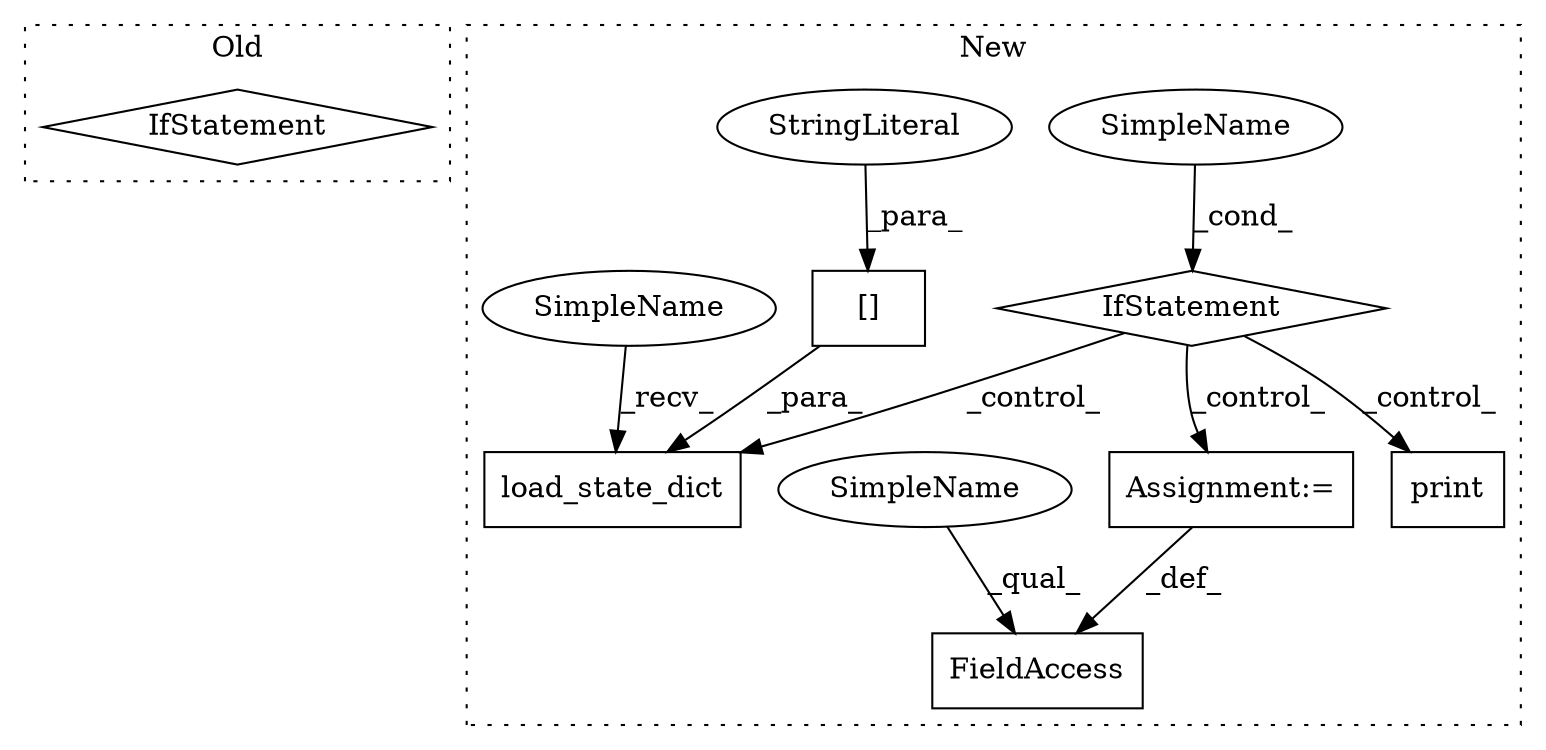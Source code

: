 digraph G {
subgraph cluster0 {
1 [label="IfStatement" a="25" s="5011,5027" l="4,2" shape="diamond"];
label = "Old";
style="dotted";
}
subgraph cluster1 {
2 [label="load_state_dict" a="32" s="6078,6116" l="16,1" shape="box"];
3 [label="IfStatement" a="25" s="5011,5027" l="4,2" shape="diamond"];
4 [label="SimpleName" a="42" s="" l="" shape="ellipse"];
5 [label="Assignment:=" a="7" s="6180" l="1" shape="box"];
6 [label="[]" a="2" s="6094,6115" l="9,1" shape="box"];
7 [label="FieldAccess" a="22" s="6164" l="16" shape="box"];
8 [label="StringLiteral" a="45" s="6103" l="12" shape="ellipse"];
9 [label="print" a="32" s="5911,5972" l="6,1" shape="box"];
10 [label="SimpleName" a="42" s="6164" l="5" shape="ellipse"];
11 [label="SimpleName" a="42" s="6072" l="5" shape="ellipse"];
label = "New";
style="dotted";
}
3 -> 2 [label="_control_"];
3 -> 5 [label="_control_"];
3 -> 9 [label="_control_"];
4 -> 3 [label="_cond_"];
5 -> 7 [label="_def_"];
6 -> 2 [label="_para_"];
8 -> 6 [label="_para_"];
10 -> 7 [label="_qual_"];
11 -> 2 [label="_recv_"];
}